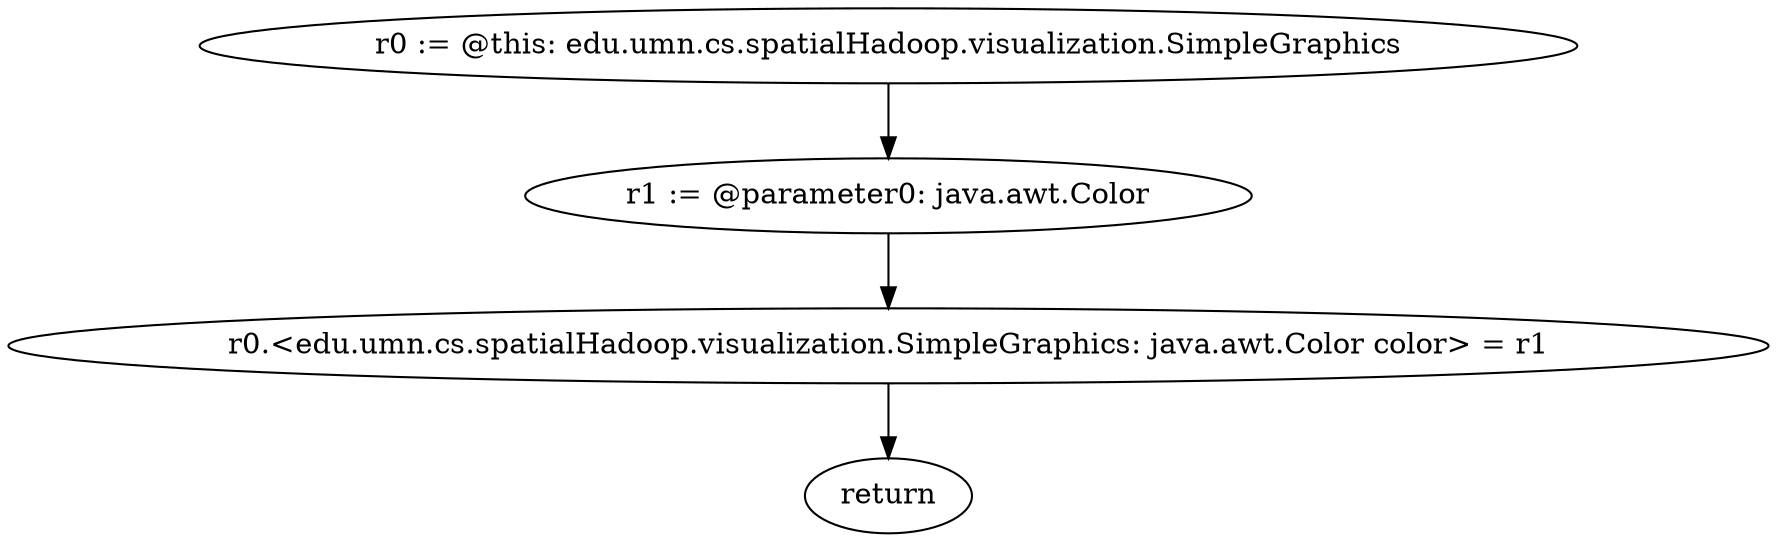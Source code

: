 digraph "unitGraph" {
    "r0 := @this: edu.umn.cs.spatialHadoop.visualization.SimpleGraphics"
    "r1 := @parameter0: java.awt.Color"
    "r0.<edu.umn.cs.spatialHadoop.visualization.SimpleGraphics: java.awt.Color color> = r1"
    "return"
    "r0 := @this: edu.umn.cs.spatialHadoop.visualization.SimpleGraphics"->"r1 := @parameter0: java.awt.Color";
    "r1 := @parameter0: java.awt.Color"->"r0.<edu.umn.cs.spatialHadoop.visualization.SimpleGraphics: java.awt.Color color> = r1";
    "r0.<edu.umn.cs.spatialHadoop.visualization.SimpleGraphics: java.awt.Color color> = r1"->"return";
}
